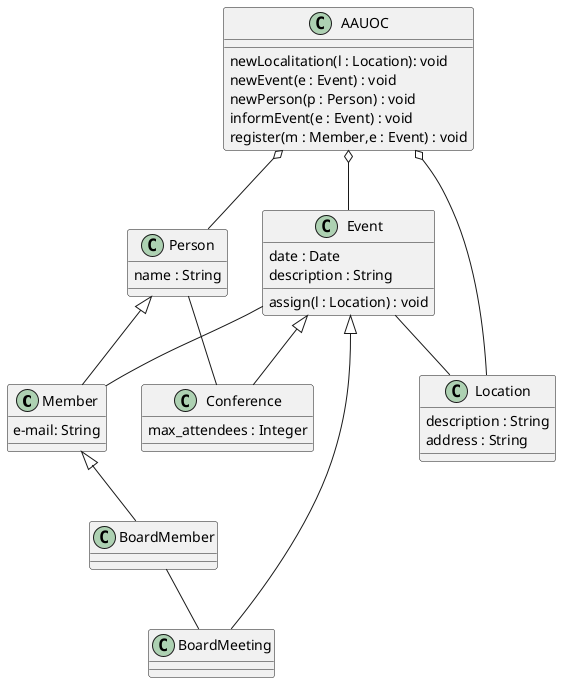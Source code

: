@startuml

class Member{
     e-mail: String
}

class BoardMember

class Event{
    date : Date
    description : String
    assign(l : Location) : void
}

class Conference{
    max_attendees : Integer
}

class BoardMeeting

class Location{
    description : String
    address : String
}

class Person{
    name : String
}

class AAUOC {
    newLocalitation(l : Location): void
    newEvent(e : Event) : void
    newPerson(p : Person) : void
    informEvent(e : Event) : void
    register(m : Member,e : Event) : void
}

AAUOC o-- Event
AAUOC o-- Person
AAUOC o-- Location


Event <|-- Conference
Event <|-- BoardMeeting

Person <|-- Member
Member <|--BoardMember

Event -- Member
Event -- Location

Person -- Conference

BoardMember -- BoardMeeting

@enduml
